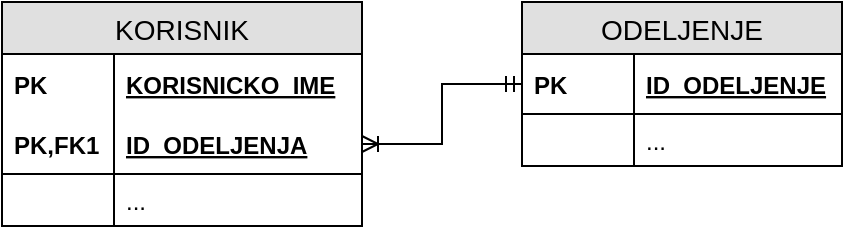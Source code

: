 <mxfile version="11.3.0" type="device" pages="1"><diagram id="peucTP98mzcpXe2W0JTs" name="Page-1"><mxGraphModel dx="1086" dy="806" grid="1" gridSize="10" guides="1" tooltips="1" connect="1" arrows="1" fold="1" page="1" pageScale="1" pageWidth="850" pageHeight="1100" math="0" shadow="0"><root><mxCell id="0"/><mxCell id="1" parent="0"/><mxCell id="yg4NYybXSxnvn1aGm6mm-1" value="KORISNIK" style="swimlane;fontStyle=0;childLayout=stackLayout;horizontal=1;startSize=26;fillColor=#e0e0e0;horizontalStack=0;resizeParent=1;resizeParentMax=0;resizeLast=0;collapsible=1;marginBottom=0;swimlaneFillColor=#ffffff;align=center;fontSize=14;" vertex="1" parent="1"><mxGeometry x="20" y="20" width="180" height="112" as="geometry"/></mxCell><mxCell id="yg4NYybXSxnvn1aGm6mm-2" value="KORISNICKO_IME" style="shape=partialRectangle;top=0;left=0;right=0;bottom=0;align=left;verticalAlign=middle;fillColor=none;spacingLeft=60;spacingRight=4;overflow=hidden;rotatable=0;points=[[0,0.5],[1,0.5]];portConstraint=eastwest;dropTarget=0;fontStyle=5;fontSize=12;" vertex="1" parent="yg4NYybXSxnvn1aGm6mm-1"><mxGeometry y="26" width="180" height="30" as="geometry"/></mxCell><mxCell id="yg4NYybXSxnvn1aGm6mm-3" value="PK" style="shape=partialRectangle;fontStyle=1;top=0;left=0;bottom=0;fillColor=none;align=left;verticalAlign=middle;spacingLeft=4;spacingRight=4;overflow=hidden;rotatable=0;points=[];portConstraint=eastwest;part=1;fontSize=12;" vertex="1" connectable="0" parent="yg4NYybXSxnvn1aGm6mm-2"><mxGeometry width="56" height="30" as="geometry"/></mxCell><mxCell id="yg4NYybXSxnvn1aGm6mm-4" value="ID_ODELJENJA" style="shape=partialRectangle;top=0;left=0;right=0;bottom=1;align=left;verticalAlign=middle;fillColor=none;spacingLeft=60;spacingRight=4;overflow=hidden;rotatable=0;points=[[0,0.5],[1,0.5]];portConstraint=eastwest;dropTarget=0;fontStyle=5;fontSize=12;" vertex="1" parent="yg4NYybXSxnvn1aGm6mm-1"><mxGeometry y="56" width="180" height="30" as="geometry"/></mxCell><mxCell id="yg4NYybXSxnvn1aGm6mm-5" value="PK,FK1" style="shape=partialRectangle;fontStyle=1;top=0;left=0;bottom=0;fillColor=none;align=left;verticalAlign=middle;spacingLeft=4;spacingRight=4;overflow=hidden;rotatable=0;points=[];portConstraint=eastwest;part=1;fontSize=12;" vertex="1" connectable="0" parent="yg4NYybXSxnvn1aGm6mm-4"><mxGeometry width="56" height="30" as="geometry"/></mxCell><mxCell id="yg4NYybXSxnvn1aGm6mm-6" value="..." style="shape=partialRectangle;top=0;left=0;right=0;bottom=0;align=left;verticalAlign=top;fillColor=none;spacingLeft=60;spacingRight=4;overflow=hidden;rotatable=0;points=[[0,0.5],[1,0.5]];portConstraint=eastwest;dropTarget=0;fontSize=12;" vertex="1" parent="yg4NYybXSxnvn1aGm6mm-1"><mxGeometry y="86" width="180" height="26" as="geometry"/></mxCell><mxCell id="yg4NYybXSxnvn1aGm6mm-7" value="" style="shape=partialRectangle;top=0;left=0;bottom=0;fillColor=none;align=left;verticalAlign=top;spacingLeft=4;spacingRight=4;overflow=hidden;rotatable=0;points=[];portConstraint=eastwest;part=1;fontSize=12;" vertex="1" connectable="0" parent="yg4NYybXSxnvn1aGm6mm-6"><mxGeometry width="56" height="26" as="geometry"/></mxCell><mxCell id="yg4NYybXSxnvn1aGm6mm-8" value="ODELJENJE" style="swimlane;fontStyle=0;childLayout=stackLayout;horizontal=1;startSize=26;fillColor=#e0e0e0;horizontalStack=0;resizeParent=1;resizeParentMax=0;resizeLast=0;collapsible=1;marginBottom=0;swimlaneFillColor=#ffffff;align=center;fontSize=14;" vertex="1" parent="1"><mxGeometry x="280" y="20" width="160" height="82" as="geometry"/></mxCell><mxCell id="yg4NYybXSxnvn1aGm6mm-11" value="ID_ODELJENJE" style="shape=partialRectangle;top=0;left=0;right=0;bottom=1;align=left;verticalAlign=middle;fillColor=none;spacingLeft=60;spacingRight=4;overflow=hidden;rotatable=0;points=[[0,0.5],[1,0.5]];portConstraint=eastwest;dropTarget=0;fontStyle=5;fontSize=12;" vertex="1" parent="yg4NYybXSxnvn1aGm6mm-8"><mxGeometry y="26" width="160" height="30" as="geometry"/></mxCell><mxCell id="yg4NYybXSxnvn1aGm6mm-12" value="PK" style="shape=partialRectangle;fontStyle=1;top=0;left=0;bottom=0;fillColor=none;align=left;verticalAlign=middle;spacingLeft=4;spacingRight=4;overflow=hidden;rotatable=0;points=[];portConstraint=eastwest;part=1;fontSize=12;" vertex="1" connectable="0" parent="yg4NYybXSxnvn1aGm6mm-11"><mxGeometry width="56" height="30" as="geometry"/></mxCell><mxCell id="yg4NYybXSxnvn1aGm6mm-13" value="..." style="shape=partialRectangle;top=0;left=0;right=0;bottom=0;align=left;verticalAlign=top;fillColor=none;spacingLeft=60;spacingRight=4;overflow=hidden;rotatable=0;points=[[0,0.5],[1,0.5]];portConstraint=eastwest;dropTarget=0;fontSize=12;" vertex="1" parent="yg4NYybXSxnvn1aGm6mm-8"><mxGeometry y="56" width="160" height="26" as="geometry"/></mxCell><mxCell id="yg4NYybXSxnvn1aGm6mm-14" value="" style="shape=partialRectangle;top=0;left=0;bottom=0;fillColor=none;align=left;verticalAlign=top;spacingLeft=4;spacingRight=4;overflow=hidden;rotatable=0;points=[];portConstraint=eastwest;part=1;fontSize=12;" vertex="1" connectable="0" parent="yg4NYybXSxnvn1aGm6mm-13"><mxGeometry width="56" height="26" as="geometry"/></mxCell><mxCell id="yg4NYybXSxnvn1aGm6mm-16" value="" style="fontSize=12;html=1;endArrow=ERoneToMany;startArrow=ERmandOne;exitX=0;exitY=0.5;exitDx=0;exitDy=0;entryX=1;entryY=0.5;entryDx=0;entryDy=0;edgeStyle=orthogonalEdgeStyle;rounded=0;endFill=0;" edge="1" parent="1" source="yg4NYybXSxnvn1aGm6mm-11" target="yg4NYybXSxnvn1aGm6mm-4"><mxGeometry width="100" height="100" relative="1" as="geometry"><mxPoint x="20" y="250" as="sourcePoint"/><mxPoint x="300" y="60" as="targetPoint"/></mxGeometry></mxCell></root></mxGraphModel></diagram></mxfile>